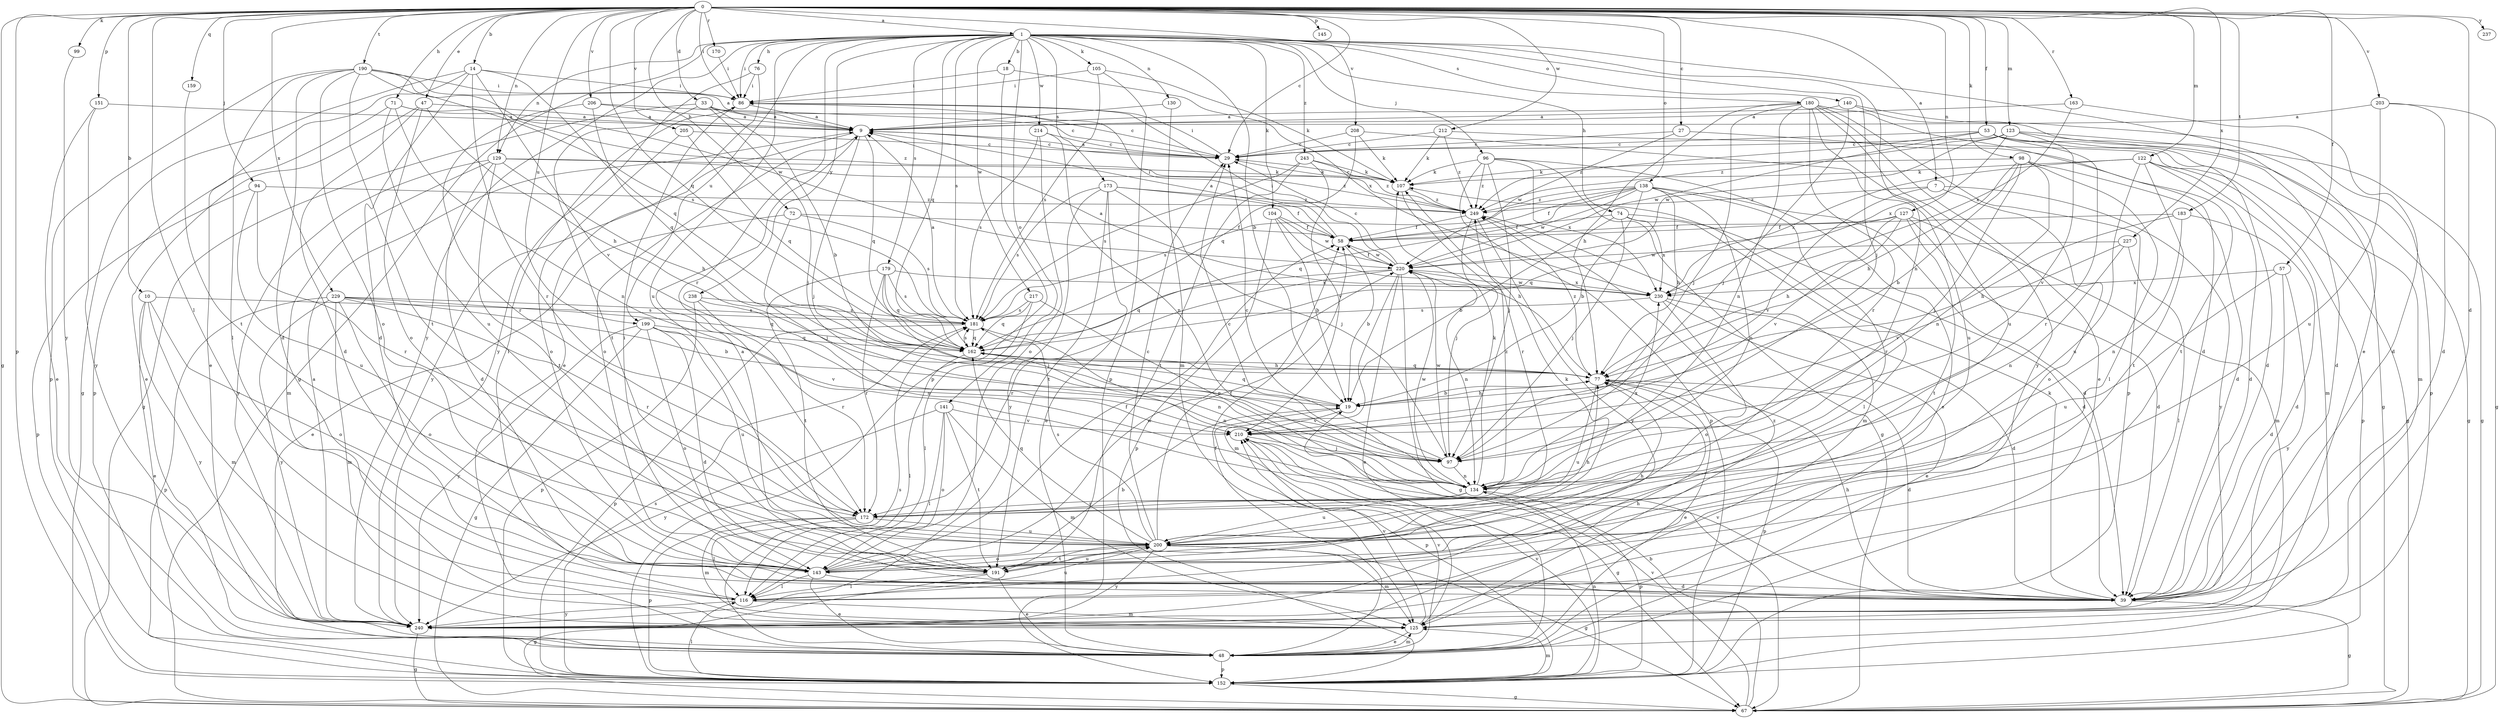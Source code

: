 strict digraph  {
0;
1;
7;
9;
10;
14;
18;
19;
27;
29;
33;
39;
47;
48;
53;
57;
58;
67;
71;
72;
74;
76;
77;
86;
94;
96;
97;
98;
99;
104;
105;
107;
116;
122;
123;
125;
127;
129;
130;
134;
138;
140;
141;
143;
145;
151;
152;
159;
162;
163;
170;
172;
173;
179;
180;
181;
183;
190;
191;
199;
200;
203;
205;
206;
208;
210;
212;
214;
217;
220;
227;
229;
230;
237;
238;
240;
243;
249;
0 -> 1  [label=a];
0 -> 7  [label=a];
0 -> 10  [label=b];
0 -> 14  [label=b];
0 -> 27  [label=c];
0 -> 29  [label=c];
0 -> 33  [label=d];
0 -> 39  [label=d];
0 -> 47  [label=e];
0 -> 53  [label=f];
0 -> 57  [label=f];
0 -> 67  [label=g];
0 -> 71  [label=h];
0 -> 72  [label=h];
0 -> 86  [label=i];
0 -> 94  [label=j];
0 -> 98  [label=k];
0 -> 99  [label=k];
0 -> 116  [label=l];
0 -> 122  [label=m];
0 -> 123  [label=m];
0 -> 127  [label=n];
0 -> 129  [label=n];
0 -> 138  [label=o];
0 -> 145  [label=p];
0 -> 151  [label=p];
0 -> 152  [label=p];
0 -> 159  [label=q];
0 -> 162  [label=q];
0 -> 163  [label=r];
0 -> 170  [label=r];
0 -> 183  [label=t];
0 -> 190  [label=t];
0 -> 199  [label=u];
0 -> 203  [label=v];
0 -> 205  [label=v];
0 -> 206  [label=v];
0 -> 208  [label=v];
0 -> 212  [label=w];
0 -> 227  [label=x];
0 -> 229  [label=x];
0 -> 237  [label=y];
1 -> 18  [label=b];
1 -> 19  [label=b];
1 -> 48  [label=e];
1 -> 67  [label=g];
1 -> 74  [label=h];
1 -> 76  [label=h];
1 -> 86  [label=i];
1 -> 96  [label=j];
1 -> 97  [label=j];
1 -> 104  [label=k];
1 -> 105  [label=k];
1 -> 129  [label=n];
1 -> 130  [label=n];
1 -> 134  [label=n];
1 -> 140  [label=o];
1 -> 141  [label=o];
1 -> 162  [label=q];
1 -> 172  [label=r];
1 -> 173  [label=s];
1 -> 179  [label=s];
1 -> 180  [label=s];
1 -> 181  [label=s];
1 -> 199  [label=u];
1 -> 200  [label=u];
1 -> 214  [label=w];
1 -> 217  [label=w];
1 -> 238  [label=y];
1 -> 240  [label=y];
1 -> 243  [label=z];
7 -> 143  [label=o];
7 -> 210  [label=v];
7 -> 240  [label=y];
7 -> 249  [label=z];
9 -> 29  [label=c];
9 -> 97  [label=j];
9 -> 143  [label=o];
9 -> 162  [label=q];
9 -> 240  [label=y];
10 -> 48  [label=e];
10 -> 125  [label=m];
10 -> 143  [label=o];
10 -> 181  [label=s];
10 -> 240  [label=y];
14 -> 39  [label=d];
14 -> 48  [label=e];
14 -> 67  [label=g];
14 -> 86  [label=i];
14 -> 162  [label=q];
14 -> 172  [label=r];
14 -> 210  [label=v];
18 -> 86  [label=i];
18 -> 152  [label=p];
18 -> 230  [label=x];
19 -> 77  [label=h];
19 -> 152  [label=p];
19 -> 162  [label=q];
19 -> 210  [label=v];
27 -> 29  [label=c];
27 -> 191  [label=t];
27 -> 220  [label=w];
29 -> 9  [label=a];
29 -> 86  [label=i];
29 -> 107  [label=k];
33 -> 9  [label=a];
33 -> 19  [label=b];
33 -> 29  [label=c];
33 -> 67  [label=g];
33 -> 97  [label=j];
33 -> 191  [label=t];
39 -> 67  [label=g];
39 -> 77  [label=h];
39 -> 107  [label=k];
39 -> 210  [label=v];
47 -> 9  [label=a];
47 -> 39  [label=d];
47 -> 48  [label=e];
47 -> 77  [label=h];
47 -> 143  [label=o];
48 -> 58  [label=f];
48 -> 125  [label=m];
48 -> 152  [label=p];
48 -> 181  [label=s];
48 -> 210  [label=v];
53 -> 29  [label=c];
53 -> 39  [label=d];
53 -> 67  [label=g];
53 -> 125  [label=m];
53 -> 172  [label=r];
53 -> 220  [label=w];
53 -> 249  [label=z];
57 -> 39  [label=d];
57 -> 200  [label=u];
57 -> 230  [label=x];
57 -> 240  [label=y];
58 -> 9  [label=a];
58 -> 19  [label=b];
58 -> 86  [label=i];
58 -> 220  [label=w];
67 -> 19  [label=b];
67 -> 210  [label=v];
71 -> 9  [label=a];
71 -> 134  [label=n];
71 -> 152  [label=p];
71 -> 200  [label=u];
71 -> 249  [label=z];
72 -> 48  [label=e];
72 -> 58  [label=f];
72 -> 97  [label=j];
72 -> 181  [label=s];
74 -> 19  [label=b];
74 -> 39  [label=d];
74 -> 58  [label=f];
74 -> 97  [label=j];
74 -> 116  [label=l];
74 -> 230  [label=x];
76 -> 48  [label=e];
76 -> 86  [label=i];
76 -> 240  [label=y];
77 -> 19  [label=b];
77 -> 39  [label=d];
77 -> 48  [label=e];
77 -> 152  [label=p];
77 -> 162  [label=q];
77 -> 200  [label=u];
77 -> 249  [label=z];
86 -> 9  [label=a];
94 -> 152  [label=p];
94 -> 172  [label=r];
94 -> 200  [label=u];
94 -> 249  [label=z];
96 -> 48  [label=e];
96 -> 67  [label=g];
96 -> 97  [label=j];
96 -> 107  [label=k];
96 -> 152  [label=p];
96 -> 230  [label=x];
96 -> 249  [label=z];
97 -> 29  [label=c];
97 -> 134  [label=n];
97 -> 220  [label=w];
98 -> 19  [label=b];
98 -> 39  [label=d];
98 -> 77  [label=h];
98 -> 97  [label=j];
98 -> 107  [label=k];
98 -> 116  [label=l];
98 -> 134  [label=n];
99 -> 240  [label=y];
104 -> 19  [label=b];
104 -> 58  [label=f];
104 -> 77  [label=h];
104 -> 152  [label=p];
104 -> 220  [label=w];
105 -> 86  [label=i];
105 -> 107  [label=k];
105 -> 152  [label=p];
105 -> 181  [label=s];
107 -> 29  [label=c];
107 -> 172  [label=r];
107 -> 249  [label=z];
116 -> 86  [label=i];
116 -> 125  [label=m];
116 -> 200  [label=u];
116 -> 240  [label=y];
122 -> 39  [label=d];
122 -> 107  [label=k];
122 -> 125  [label=m];
122 -> 152  [label=p];
122 -> 191  [label=t];
122 -> 200  [label=u];
122 -> 230  [label=x];
123 -> 29  [label=c];
123 -> 39  [label=d];
123 -> 67  [label=g];
123 -> 210  [label=v];
123 -> 220  [label=w];
123 -> 230  [label=x];
123 -> 249  [label=z];
125 -> 48  [label=e];
125 -> 210  [label=v];
125 -> 249  [label=z];
127 -> 39  [label=d];
127 -> 58  [label=f];
127 -> 77  [label=h];
127 -> 125  [label=m];
127 -> 162  [label=q];
127 -> 191  [label=t];
127 -> 210  [label=v];
129 -> 39  [label=d];
129 -> 77  [label=h];
129 -> 107  [label=k];
129 -> 125  [label=m];
129 -> 191  [label=t];
129 -> 240  [label=y];
129 -> 249  [label=z];
130 -> 9  [label=a];
130 -> 125  [label=m];
134 -> 29  [label=c];
134 -> 107  [label=k];
134 -> 152  [label=p];
134 -> 172  [label=r];
134 -> 200  [label=u];
134 -> 220  [label=w];
134 -> 230  [label=x];
134 -> 249  [label=z];
138 -> 19  [label=b];
138 -> 39  [label=d];
138 -> 58  [label=f];
138 -> 77  [label=h];
138 -> 134  [label=n];
138 -> 162  [label=q];
138 -> 172  [label=r];
138 -> 181  [label=s];
138 -> 220  [label=w];
138 -> 249  [label=z];
140 -> 9  [label=a];
140 -> 67  [label=g];
140 -> 97  [label=j];
140 -> 152  [label=p];
141 -> 116  [label=l];
141 -> 125  [label=m];
141 -> 143  [label=o];
141 -> 191  [label=t];
141 -> 210  [label=v];
141 -> 240  [label=y];
143 -> 19  [label=b];
143 -> 39  [label=d];
143 -> 48  [label=e];
143 -> 58  [label=f];
143 -> 77  [label=h];
143 -> 86  [label=i];
143 -> 116  [label=l];
143 -> 220  [label=w];
151 -> 9  [label=a];
151 -> 48  [label=e];
151 -> 240  [label=y];
152 -> 67  [label=g];
152 -> 116  [label=l];
152 -> 125  [label=m];
152 -> 134  [label=n];
152 -> 181  [label=s];
152 -> 210  [label=v];
159 -> 191  [label=t];
162 -> 77  [label=h];
162 -> 116  [label=l];
162 -> 134  [label=n];
162 -> 181  [label=s];
163 -> 9  [label=a];
163 -> 39  [label=d];
163 -> 230  [label=x];
170 -> 86  [label=i];
172 -> 116  [label=l];
172 -> 125  [label=m];
172 -> 152  [label=p];
172 -> 200  [label=u];
173 -> 48  [label=e];
173 -> 58  [label=f];
173 -> 97  [label=j];
173 -> 181  [label=s];
173 -> 191  [label=t];
173 -> 240  [label=y];
173 -> 249  [label=z];
179 -> 97  [label=j];
179 -> 162  [label=q];
179 -> 172  [label=r];
179 -> 181  [label=s];
179 -> 191  [label=t];
179 -> 230  [label=x];
180 -> 9  [label=a];
180 -> 39  [label=d];
180 -> 48  [label=e];
180 -> 77  [label=h];
180 -> 97  [label=j];
180 -> 134  [label=n];
180 -> 152  [label=p];
180 -> 172  [label=r];
180 -> 200  [label=u];
180 -> 240  [label=y];
181 -> 9  [label=a];
181 -> 134  [label=n];
181 -> 152  [label=p];
181 -> 162  [label=q];
183 -> 39  [label=d];
183 -> 58  [label=f];
183 -> 77  [label=h];
183 -> 134  [label=n];
190 -> 9  [label=a];
190 -> 39  [label=d];
190 -> 86  [label=i];
190 -> 116  [label=l];
190 -> 143  [label=o];
190 -> 152  [label=p];
190 -> 181  [label=s];
190 -> 191  [label=t];
190 -> 220  [label=w];
191 -> 9  [label=a];
191 -> 48  [label=e];
191 -> 67  [label=g];
191 -> 107  [label=k];
191 -> 116  [label=l];
191 -> 200  [label=u];
199 -> 39  [label=d];
199 -> 67  [label=g];
199 -> 143  [label=o];
199 -> 162  [label=q];
199 -> 200  [label=u];
199 -> 210  [label=v];
199 -> 240  [label=y];
200 -> 29  [label=c];
200 -> 58  [label=f];
200 -> 67  [label=g];
200 -> 77  [label=h];
200 -> 125  [label=m];
200 -> 143  [label=o];
200 -> 162  [label=q];
200 -> 181  [label=s];
200 -> 191  [label=t];
200 -> 240  [label=y];
203 -> 9  [label=a];
203 -> 39  [label=d];
203 -> 67  [label=g];
203 -> 200  [label=u];
205 -> 29  [label=c];
205 -> 143  [label=o];
205 -> 162  [label=q];
206 -> 9  [label=a];
206 -> 29  [label=c];
206 -> 162  [label=q];
206 -> 172  [label=r];
208 -> 29  [label=c];
208 -> 107  [label=k];
208 -> 162  [label=q];
208 -> 200  [label=u];
210 -> 67  [label=g];
210 -> 97  [label=j];
212 -> 29  [label=c];
212 -> 67  [label=g];
212 -> 107  [label=k];
212 -> 249  [label=z];
214 -> 29  [label=c];
214 -> 134  [label=n];
214 -> 143  [label=o];
214 -> 181  [label=s];
217 -> 116  [label=l];
217 -> 134  [label=n];
217 -> 162  [label=q];
217 -> 181  [label=s];
220 -> 29  [label=c];
220 -> 48  [label=e];
220 -> 58  [label=f];
220 -> 67  [label=g];
220 -> 86  [label=i];
220 -> 125  [label=m];
220 -> 134  [label=n];
220 -> 162  [label=q];
220 -> 172  [label=r];
220 -> 230  [label=x];
227 -> 116  [label=l];
227 -> 134  [label=n];
227 -> 210  [label=v];
227 -> 220  [label=w];
229 -> 19  [label=b];
229 -> 125  [label=m];
229 -> 143  [label=o];
229 -> 152  [label=p];
229 -> 162  [label=q];
229 -> 172  [label=r];
229 -> 181  [label=s];
229 -> 240  [label=y];
230 -> 9  [label=a];
230 -> 39  [label=d];
230 -> 48  [label=e];
230 -> 143  [label=o];
230 -> 181  [label=s];
230 -> 220  [label=w];
238 -> 134  [label=n];
238 -> 152  [label=p];
238 -> 172  [label=r];
238 -> 181  [label=s];
240 -> 9  [label=a];
240 -> 67  [label=g];
240 -> 77  [label=h];
243 -> 107  [label=k];
243 -> 181  [label=s];
243 -> 191  [label=t];
243 -> 210  [label=v];
243 -> 249  [label=z];
249 -> 58  [label=f];
249 -> 97  [label=j];
249 -> 125  [label=m];
249 -> 240  [label=y];
}
